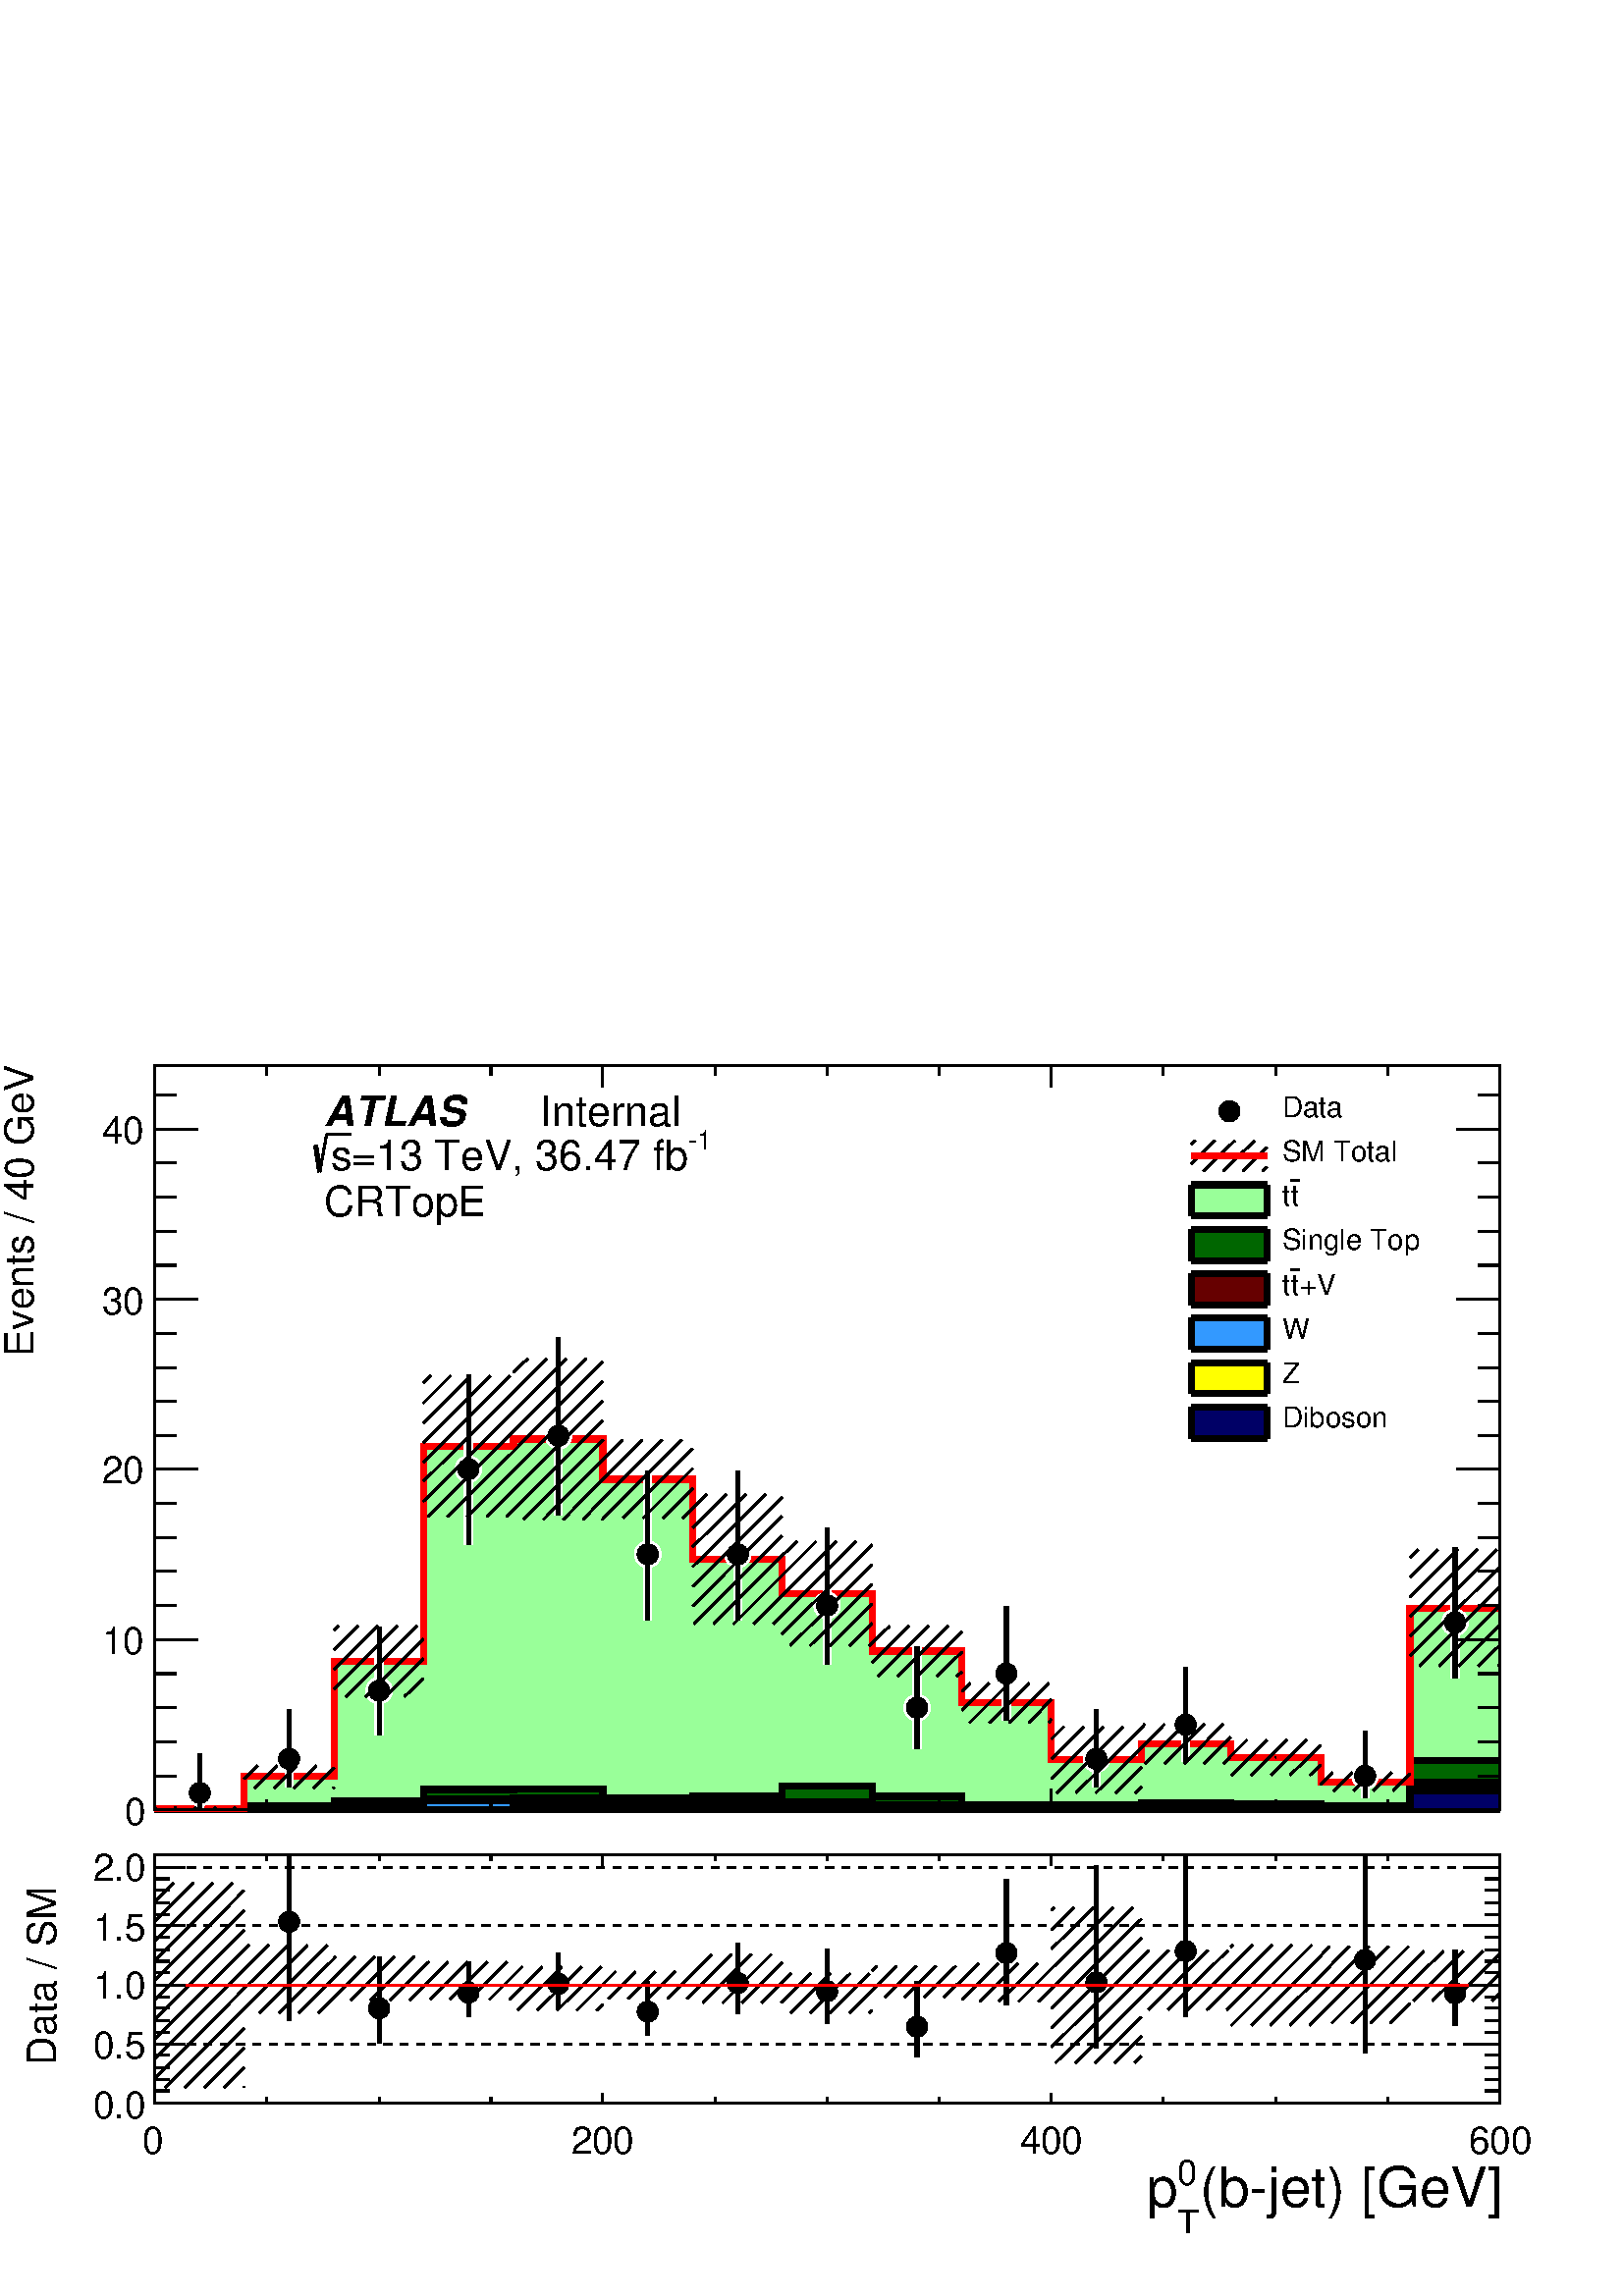 %!PS-Adobe-2.0 EPSF-2.0
%%BoundingBox:  0 0 567 466
%%DocumentNeededResources: ProcSet (FontSetInit)
%%EndComments
%%BeginProlog
80 dict begin
/s {stroke} def /l {lineto} def /m {moveto} def /t {translate} def
/r {rotate} def /rl {roll}  def /R {repeat} def
/d {rlineto} def /rm {rmoveto} def /gr {grestore} def /f {eofill} def
/c {setrgbcolor} def /black {0 setgray} def /sd {setdash} def
/cl {closepath} def /sf {scalefont setfont} def /lw {setlinewidth} def
/box {m dup 0 exch d exch 0 d 0 exch neg d cl} def
/NC{systemdict begin initclip end}def/C{NC box clip newpath}def
/bl {box s} def /bf {gsave box gsave f grestore 1 lw [] 0 sd s grestore} def /Y { 0 exch d} def /X { 0 d} def 
/K {{pop pop 0 moveto} exch kshow} bind def
/ita {/ang 15 def gsave [1 0 ang dup sin exch cos div 1 0 0] concat} def 
/mp {newpath /y exch def /x exch def} def
/side {[w .77 mul w .23 mul] .385 w mul sd w 0 l currentpoint t -144 r} def
/mr {mp x y w2 0 360 arc} def /m24 {mr s} def /m20 {mr f} def
/mb {mp x y w2 add m w2 neg 0 d 0 w neg d w 0 d 0 w d cl} def
/mt {mp x y w2 add m w2 neg w neg d w 0 d cl} def
/m21 {mb f} def /m25 {mb s} def /m22 {mt f} def /m26{mt s} def
/m23 {mp x y w2 sub m w2 w d w neg 0 d cl f} def
/m27 {mp x y w2 add m w3 neg w2 neg d w3 w2 neg d w3 w2 d cl s} def
/m28 {mp x w2 sub y w2 sub w3 add m w3 0 d  0 w3 neg d w3 0 d 0 w3 d w3 0 d  0 w3 d w3 neg 0 d 0 w3 d w3 neg 0 d 0 w3 neg d w3 neg 0 d cl s } def
/m29 {mp gsave x w2 sub y w2 add w3 sub m currentpoint t 4 {side} repeat cl fill gr} def
/m30 {mp gsave x w2 sub y w2 add w3 sub m currentpoint t 4 {side} repeat cl s gr} def
/m31 {mp x y w2 sub m 0 w d x w2 sub y m w 0 d x w2 sub y w2 add m w w neg d x w2 sub y w2 sub m w w d s} def
/m32 {mp x y w2 sub m w2 w d w neg 0 d cl s} def
/m33 {mp x y w2 add m w3 neg w2 neg d w3 w2 neg d w3 w2 d cl f} def
/m34 {mp x w2 sub y w2 sub w3 add m w3 0 d  0 w3 neg d w3 0 d 0 w3 d w3 0 d  0 w3 d w3 neg 0 d 0 w3 d w3 neg 0 d 0 w3 neg d w3 neg 0 d cl f } def
/m2 {mp x y w2 sub m 0 w d x w2 sub y m w 0 d s} def
/m5 {mp x w2 sub y w2 sub m w w d x w2 sub y w2 add m w w neg d s} def
%%IncludeResource: ProcSet (FontSetInit)
%%IncludeResource: font Times-Roman
%%IncludeResource: font Times-Italic
%%IncludeResource: font Times-Bold
%%IncludeResource: font Times-BoldItalic
%%IncludeResource: font Helvetica
%%IncludeResource: font Helvetica-Oblique
%%IncludeResource: font Helvetica-Bold
%%IncludeResource: font Helvetica-BoldOblique
%%IncludeResource: font Courier
%%IncludeResource: font Courier-Oblique
%%IncludeResource: font Courier-Bold
%%IncludeResource: font Courier-BoldOblique
%%IncludeResource: font Symbol
%%IncludeResource: font ZapfDingbats
/reEncode {exch findfont dup length dict begin {1 index /FID eq  {pop pop} {def} ifelse } forall /Encoding exch def currentdict end dup /FontName get exch definefont pop } def [/Times-Bold /Times-Italic /Times-BoldItalic /Helvetica /Helvetica-Oblique
 /Helvetica-Bold /Helvetica-BoldOblique /Courier /Courier-Oblique /Courier-Bold /Courier-BoldOblique /Times-Roman /AvantGarde-Book /AvantGarde-BookOblique /AvantGarde-Demi /AvantGarde-DemiOblique /Bookman-Demi /Bookman-DemiItalic /Bookman-Light
 /Bookman-LightItalic /Helvetica-Narrow /Helvetica-Narrow-Bold /Helvetica-Narrow-BoldOblique /Helvetica-Narrow-Oblique /NewCenturySchlbk-Roman /NewCenturySchlbk-Bold /NewCenturySchlbk-BoldItalic /NewCenturySchlbk-Italic /Palatino-Bold
 /Palatino-BoldItalic /Palatino-Italic /Palatino-Roman ] {ISOLatin1Encoding reEncode } forall
%%EndProlog
%%BeginSetup
%%EndSetup
newpath  gsave  .25 .25 scale  gsave  0 0 t black[  ] 0 sd 3 lw 1 1 1 c 2268 1864 0 0 bf black 1 1 1 c 2268 1174 0 690 bf black 1 1 1 c 1973 1092 227 713 bf black 1973 1092 227 713 bl 1 1 1 c 1973 1092 227 713 bf black 1973 1092 227 713 bl 9 lw 1 1 1
 c black 227 713 m 1973 X s 3 lw 227 713 m 1973 X s
 gsave  2268 1174 0 690 C 1883.25 576.704 t 0 r /Helvetica findfont 58.706 sf 0 0 m (\(b\255jet\) [GeV]) show NC gr 
 gsave  2268 1174 0 690 C 1857.18 599.511 t 0 r /Helvetica findfont 39.138 sf 0 0 m (0) show NC gr 
 gsave  2268 1174 0 690 C 1857.18 547.38 t 0 r /Helvetica findfont 39.138 sf 0 0 m (T) show NC gr 
 gsave  2268 1174 0 690 C 1824.6 576.704 t 0 r /Helvetica findfont 58.706 sf 0 0 m (p) show NC gr  227 744 m -31 Y s 391 728 m -15 Y s 556 728 m -15 Y s 720 728 m -15 Y s 884 744 m -31 Y s 1049 728 m -15 Y s 1213 728 m -15 Y s 1378 728 m -15 Y s
 1542 744 m -31 Y s 1706 728 m -15 Y s 1871 728 m -15 Y s 2035 728 m -15 Y s 2200 744 m -31 Y s 227 1805 m 1973 X s 227 1774 m 31 Y s 391 1790 m 15 Y s 556 1790 m 15 Y s 720 1790 m 15 Y s 884 1774 m 31 Y s 1049 1790 m 15 Y s 1213 1790 m 15 Y s 1378
 1790 m 15 Y s 1542 1774 m 31 Y s 1706 1790 m 15 Y s 1871 1790 m 15 Y s 2035 1790 m 15 Y s 2200 1774 m 31 Y s 227 713 m 1092 Y s
 gsave  2268 1174 0 690 C 48.873 1378.22 t 90 r /Helvetica findfont 58.706 sf 0 0 m (Events / 40 GeV) show NC gr  290 713 m -63 X s 258 763 m -31 X s 258 813 m -31 X s 258 863 m -31 X s 258 913 m -31 X s 290 963 m -63 X s 258 1013 m -31 X s 258
 1063 m -31 X s 258 1113 m -31 X s 258 1163 m -31 X s 290 1213 m -63 X s 258 1262 m -31 X s 258 1312 m -31 X s 258 1362 m -31 X s 258 1412 m -31 X s 290 1462 m -63 X s 258 1512 m -31 X s 258 1562 m -31 X s 258 1612 m -31 X s 258 1662 m -31 X s 290
 1712 m -63 X s 290 1712 m -63 X s 258 1762 m -31 X s
 gsave  2268 1174 0 690 C 182.46 690.741 t 0 r /Helvetica findfont 55.445 sf 0 0 m (0) show NC gr 
 gsave  2268 1174 0 690 C 149.878 941.624 t 0 r /Helvetica findfont 55.445 sf 0 0 m (10) show NC gr 
 gsave  2268 1174 0 690 C 149.878 1192.51 t 0 r /Helvetica findfont 55.445 sf 0 0 m (20) show NC gr 
 gsave  2268 1174 0 690 C 149.878 1440.13 t 0 r /Helvetica findfont 55.445 sf 0 0 m (30) show NC gr 
 gsave  2268 1174 0 690 C 149.878 1691.01 t 0 r /Helvetica findfont 55.445 sf 0 0 m (40) show NC gr  2200 713 m 1092 Y s 2136 713 m 64 X s 2168 763 m 32 X s 2168 813 m 32 X s 2168 863 m 32 X s 2168 913 m 32 X s 2136 963 m 64 X s 2168 1013 m 32 X s
 2168 1063 m 32 X s 2168 1113 m 32 X s 2168 1163 m 32 X s 2136 1213 m 64 X s 2168 1262 m 32 X s 2168 1312 m 32 X s 2168 1362 m 32 X s 2168 1412 m 32 X s 2136 1462 m 64 X s 2168 1512 m 32 X s 2168 1562 m 32 X s 2168 1612 m 32 X s 2168 1662 m 32 X s
 2136 1712 m 64 X s 2136 1712 m 64 X s 2168 1762 m 32 X s 9 lw 0.6 1 0.6 c 3 lw 227 713 m 2 Y 131 X 47 Y 132 X 169 Y 131 X 315 Y 132 X 11 Y 131 X -59 Y 132 X -117 Y 131 X -51 Y 132 X -84 Y 132 X -76 Y 131 X -83 Y 132 X 23 Y 131 X -20 Y 132 X -36 Y
 131 X 255 Y 132 X -296 Y f 9 lw black 0.6 1 0.6 c black 227 715 m 131 X 47 Y 132 X 169 Y 131 X 315 Y 132 X 11 Y 131 X -59 Y 132 X -117 Y 131 X -51 Y 132 X -84 Y 132 X -76 Y 131 X -83 Y 132 X 23 Y 131 X -20 Y 132 X -36 Y 131 X 255 Y 132 X s 0.999
 0.999 0.999 c 0 0.4 0 c 3 lw 0.999 0.999 0.999 c 227 713 m 1 Y 131 X 5 Y 132 X 8 Y 131 X 16 Y 132 X 1 Y 131 X -13 Y 132 X 2 Y 131 X 15 Y 132 X -15 Y 132 X -12 Y 263 X 3 Y 131 X -2 Y 132 X -3 Y 131 X 66 Y 132 X -72 Y f 9 lw black 0.999 0.999 0.999 c
 black 227 714 m 131 X 5 Y 132 X 8 Y 131 X 16 Y 132 X 1 Y 131 X -13 Y 132 X 2 Y 131 X 15 Y 132 X -15 Y 132 X -12 Y 263 X 3 Y 131 X -2 Y 132 X -3 Y 131 X 66 Y 132 X s 1 1 1 c 0 0.4 0 c black 227 714 m 131 X 5 Y 132 X 8 Y 131 X 16 Y 132 X 1 Y 131 X -13
 Y 132 X 2 Y 131 X 15 Y 132 X -15 Y 132 X -12 Y 263 X 3 Y 131 X -2 Y 132 X -3 Y 131 X 66 Y 132 X s 0 0.4 0 c 3 lw 227 713 m 1 Y 131 X 5 Y 132 X 8 Y 131 X 16 Y 132 X 1 Y 131 X -13 Y 132 X 2 Y 131 X 15 Y 132 X -15 Y 132 X -12 Y 263 X 3 Y 131 X -2 Y 132
 X -3 Y 131 X 66 Y 132 X -72 Y f 9 lw black 0 0.4 0 c black 227 714 m 131 X 5 Y 132 X 8 Y 131 X 16 Y 132 X 1 Y 131 X -13 Y 132 X 2 Y 131 X 15 Y 132 X -15 Y 132 X -12 Y 263 X 3 Y 131 X -2 Y 132 X -3 Y 131 X 66 Y 132 X s 0.999 0.999 0.999 c 0.4 0 0 c 3
 lw 0.999 0.999 0.999 c 227 713 m 1 Y 131 X 5 Y 132 X -2 Y 131 X 12 Y 132 X 2 Y 131 X -8 Y 132 X -1 Y 131 X 3 Y 132 X -5 Y 132 X -3 Y 263 X -1 Y 131 X 3 Y 132 X -4 Y 131 X 38 Y 132 X -40 Y f 9 lw black 0.999 0.999 0.999 c black 227 714 m 131 X 5 Y
 132 X -2 Y 131 X 12 Y 132 X 2 Y 131 X -8 Y 132 X -1 Y 131 X 3 Y 132 X -5 Y 132 X -3 Y 263 X -1 Y 131 X 3 Y 132 X -4 Y 131 X 38 Y 132 X s 1 1 1 c 0.4 0 0 c black 227 714 m 131 X 5 Y 132 X -2 Y 131 X 12 Y 132 X 2 Y 131 X -8 Y 132 X -1 Y 131 X 3 Y 132
 X -5 Y 132 X -3 Y 263 X -1 Y 131 X 3 Y 132 X -4 Y 131 X 38 Y 132 X s 0.4 0 0 c 3 lw 227 713 m 1 Y 131 X 5 Y 132 X -2 Y 131 X 12 Y 132 X 2 Y 131 X -8 Y 132 X -1 Y 131 X 3 Y 132 X -5 Y 132 X -3 Y 263 X -1 Y 131 X 3 Y 132 X -4 Y 131 X 38 Y 132 X -40 Y
 f 9 lw black 0.4 0 0 c black 227 714 m 131 X 5 Y 132 X -2 Y 131 X 12 Y 132 X 2 Y 131 X -8 Y 132 X -1 Y 131 X 3 Y 132 X -5 Y 132 X -3 Y 263 X -1 Y 131 X 3 Y 132 X -4 Y 131 X 38 Y 132 X s 0.999 0.999 0.999 c 0.2 0.6 1 c 3 lw 0.999 0.999 0.999 c 227
 713 m 1 Y 131 X 3 Y 132 X -1 Y 131 X 10 Y 132 X -2 Y 131 X -5 Y 263 X 1 Y 132 X -3 Y 132 X -2 Y 263 X 1 Y 131 X 2 Y 132 X -4 Y 131 X 35 Y 132 X -36 Y f 9 lw black 0.999 0.999 0.999 c black 227 714 m 131 X 3 Y 132 X -1 Y 131 X 10 Y 132 X -2 Y 131 X
 -5 Y 263 X 1 Y 132 X -3 Y 132 X -2 Y 263 X 1 Y 131 X 2 Y 132 X -4 Y 131 X 35 Y 132 X s 1 1 1 c 0.2 0.6 1 c black 227 714 m 131 X 3 Y 132 X -1 Y 131 X 10 Y 132 X -2 Y 131 X -5 Y 263 X 1 Y 132 X -3 Y 132 X -2 Y 263 X 1 Y 131 X 2 Y 132 X -4 Y 131 X 35
 Y 132 X s 0.2 0.6 1 c 3 lw 227 713 m 1 Y 131 X 3 Y 132 X -1 Y 131 X 10 Y 132 X -2 Y 131 X -5 Y 263 X 1 Y 132 X -3 Y 132 X -2 Y 263 X 1 Y 131 X 2 Y 132 X -4 Y 131 X 35 Y 132 X -36 Y f 9 lw black 0.2 0.6 1 c black 227 714 m 131 X 3 Y 132 X -1 Y 131 X
 10 Y 132 X -2 Y 131 X -5 Y 263 X 1 Y 132 X -3 Y 132 X -2 Y 263 X 1 Y 131 X 2 Y 132 X -4 Y 131 X 35 Y 132 X s 0.999 0.999 0.999 c 1 1 0 c 3 lw 0.999 0.999 0.999 c 227 713 m 526 X 4 Y 131 X -4 Y 1184 X 29 Y 132 X -29 Y f 9 lw black 0.999 0.999 0.999 c
 black 227 713 m 526 X 4 Y 131 X -4 Y 1184 X 29 Y 132 X s 1 1 1 c 1 1 0 c black 227 713 m 526 X 4 Y 131 X -4 Y 1184 X 29 Y 132 X s 1 1 0 c 3 lw 227 713 m 526 X 4 Y 131 X -4 Y 1184 X 29 Y 132 X -29 Y f 9 lw black 1 1 0 c black 227 713 m 526 X 4 Y 131
 X -4 Y 1184 X 29 Y 132 X s 0.999 0.999 0.999 c 0 0 0.4 c 3 lw 0.999 0.999 0.999 c 227 713 m 526 X 3 Y 131 X -3 Y 1184 X 28 Y 132 X -28 Y f 9 lw black 0.999 0.999 0.999 c black 227 713 m 526 X 3 Y 131 X -3 Y 1184 X 28 Y 132 X s 1 1 1 c 0 0 0.4 c
 black 227 713 m 526 X 3 Y 131 X -3 Y 1184 X 28 Y 132 X s 0 0 0.4 c 3 lw 227 713 m 526 X 3 Y 131 X -3 Y 1184 X 28 Y 132 X -28 Y f 9 lw black 0 0 0.4 c black 227 713 m 526 X 3 Y 131 X -3 Y 1184 X 28 Y 132 X s 3 lw 227 713 m 1973 X s 227 744 m -31 Y s
 391 728 m -15 Y s 556 728 m -15 Y s 720 728 m -15 Y s 884 744 m -31 Y s 1049 728 m -15 Y s 1213 728 m -15 Y s 1378 728 m -15 Y s 1542 744 m -31 Y s 1706 728 m -15 Y s 1871 728 m -15 Y s 2035 728 m -15 Y s 2200 744 m -31 Y s 227 1805 m 1973 X s 227
 1774 m 31 Y s 391 1790 m 15 Y s 556 1790 m 15 Y s 720 1790 m 15 Y s 884 1774 m 31 Y s 1049 1790 m 15 Y s 1213 1790 m 15 Y s 1378 1790 m 15 Y s 1542 1774 m 31 Y s 1706 1790 m 15 Y s 1871 1790 m 15 Y s 2035 1790 m 15 Y s 2200 1774 m 31 Y s 227 713 m
 1092 Y s 290 713 m -63 X s 258 763 m -31 X s 258 813 m -31 X s 258 863 m -31 X s 258 913 m -31 X s 290 963 m -63 X s 258 1013 m -31 X s 258 1063 m -31 X s 258 1113 m -31 X s 258 1163 m -31 X s 290 1213 m -63 X s 258 1262 m -31 X s 258 1312 m -31 X s
 258 1362 m -31 X s 258 1412 m -31 X s 290 1462 m -63 X s 258 1512 m -31 X s 258 1562 m -31 X s 258 1612 m -31 X s 258 1662 m -31 X s 290 1712 m -63 X s 290 1712 m -63 X s 258 1762 m -31 X s 2200 713 m 1092 Y s 2136 713 m 64 X s 2168 763 m 32 X s
 2168 813 m 32 X s 2168 863 m 32 X s 2168 913 m 32 X s 2136 963 m 64 X s 2168 1013 m 32 X s 2168 1063 m 32 X s 2168 1113 m 32 X s 2168 1163 m 32 X s 2136 1213 m 64 X s 2168 1262 m 32 X s 2168 1312 m 32 X s 2168 1362 m 32 X s 2168 1412 m 32 X s 2136
 1462 m 64 X s 2168 1512 m 32 X s 2168 1562 m 32 X s 2168 1612 m 32 X s 2168 1662 m 32 X s 2136 1712 m 64 X s 2136 1712 m 64 X s 2168 1762 m 32 X s 1 0 0 c 9 lw 1 1 1 c black 1 0 0 c 227 715 m 131 X 47 Y 132 X 169 Y 131 X 315 Y 132 X 11 Y 131 X -59 Y
 132 X -117 Y 131 X -51 Y 132 X -84 Y 132 X -76 Y 131 X -83 Y 132 X 23 Y 131 X -20 Y 132 X -36 Y 131 X 255 Y 132 X s 1 1 1 c 12 lw 293 738 m 57 Y s 293 738 m -21 Y s 424 788 m 73 Y s 424 788 m -41 Y s 556 888 m 94 Y s 556 888 m -65 Y s 687 1213 m 138
 Y s 687 1213 m -111 Y s 819 1262 m 144 Y s 819 1262 m -116 Y s 950 1088 m 123 Y s 950 1088 m -96 Y s 1082 1088 m 123 Y s 1082 1088 m -96 Y s 1213 1013 m 114 Y s 1213 1013 m -86 Y s 1345 863 m 89 Y s 1345 863 m -60 Y s 1476 913 m 98 Y s 1476 913 m
 -69 Y s 1608 788 m 73 Y s 1608 788 m -41 Y s 1739 838 m 84 Y s 1739 838 m -54 Y s 2002 763 m 66 Y s 2002 763 m -32 Y s 2134 988 m 110 Y s 2134 988 m -82 Y s black 1 1 1 c 3 lw /w 39 def /w2 {w 2 div} def /w3 {w 3 div} def 293 738 424 788 556 888 687
 1213 819 1262 950 1088 1082 1088 1213 1013 1345 863 1476 913 1608 788 1739 838 12 { m20} R 12 lw 3 lw 2002 763 2134 988 2 { m20} R 12 lw black 6 lw 293 738 m 57 Y s 293 738 m -21 Y s 424 788 m 73 Y s 424 788 m -41 Y s 556 888 m 94 Y s 556 888 m -65
 Y s 687 1213 m 138 Y s 687 1213 m -111 Y s 819 1262 m 144 Y s 819 1262 m -116 Y s 950 1088 m 123 Y s 950 1088 m -96 Y s 1082 1088 m 123 Y s 1082 1088 m -96 Y s 1213 1013 m 114 Y s 1213 1013 m -86 Y s 1345 863 m 89 Y s 1345 863 m -60 Y s 1476 913 m
 98 Y s 1476 913 m -69 Y s 1608 788 m 73 Y s 1608 788 m -41 Y s 1739 838 m 84 Y s 1739 838 m -54 Y s 2002 763 m 66 Y s 2002 763 m -32 Y s 2134 988 m 110 Y s 2134 988 m -82 Y s 3 lw /w 31 def /w2 {w 2 div} def /w3 {w 3 div} def 293 738 424 788 556 888
 687 1213 819 1262 950 1088 1082 1088 1213 1013 1345 863 1476 913 1608 788 1739 838 12 { m20} R 6 lw 3 lw 2002 763 2134 988 2 { m20} R 6 lw 1 0 0 c 9 lw black 3 lw 345 717 m -4 -4 d s 316 717 m -4 -4 d s 287 717 m -3 -4 d s 258 717 m -3 -4 d s 229
 717 m -2 -3 d s 9 lw 1 0 0 c 3 lw black /w 2 def /w2 {w 2 div} def /w3 {w 3 div} def 293 715 m20 9 lw 3 lw 490 746 m -1 -1 d s 490 775 m -30 -30 d s 464 778 m -33 -33 d s 435 778 m -33 -33 d s 406 778 m -33 -33 d s 378 778 m -20 -19 d s 9 lw 1 0 0 c
 3 lw black 424 762 m20 9 lw 3 lw 621 906 m -28 -27 d s 621 935 m -56 -56 d s 621 964 m -85 -85 d s 612 983 m -105 -104 d s 583 983 m -93 -93 d s 554 983 m -64 -64 d s 525 983 m -35 -35 d s 496 983 m -6 -6 d s 9 lw 1 0 0 c 3 lw black 556 931 m20 9 lw
 3 lw 753 1153 m -10 -10 d s 753 1182 m -39 -39 d s 753 1211 m -68 -68 d s 753 1239 m -97 -96 d s 753 1268 m -125 -125 d s 753 1297 m -132 -131 d s 753 1326 m -132 -131 d s 748 1350 m -127 -127 d s 719 1350 m -98 -98 d s 690 1350 m -69 -69 d s 661
 1350 m -40 -40 d s 632 1350 m -11 -11 d s 9 lw 1 0 0 c 3 lw black 687 1246 m20 9 lw 3 lw 884 1140 m -1 Y s 884 1169 m -29 -30 d s 884 1198 m -58 -59 d s 884 1227 m -87 -88 d s 884 1255 m -116 -116 d s 884 1284 m -131 -131 d s 884 1313 m -131 -131 d
 s 884 1342 m -131 -131 d s 884 1371 m -131 -132 d s 860 1375 m -107 -107 d s 831 1375 m -78 -78 d s 802 1375 m -49 -49 d s 774 1375 m -21 -20 d s 9 lw 1 0 0 c 3 lw black 819 1257 m20 9 lw 3 lw 1016 1156 m -15 -15 d s 1016 1185 m -44 -44 d s 1016
 1214 m -73 -73 d s 1016 1243 m -102 -102 d s 1000 1256 m -115 -115 d s 971 1256 m -87 -87 d s 942 1256 m -58 -58 d s 913 1256 m -29 -29 d s 885 1256 m -1 -1 d s 9 lw 1 0 0 c 3 lw black 950 1198 m20 9 lw 3 lw 1147 999 m -13 -13 d s 1147 1028 m -42
 -42 d s 1147 1057 m -71 -71 d s 1147 1086 m -100 -100 d s 1147 1115 m -129 -129 d s 1147 1144 m -131 -132 d s 1147 1172 m -131 -131 d s 1123 1176 m -107 -106 d s 1094 1176 m -78 -77 d s 1065 1176 m -49 -49 d s 1036 1176 m -20 -20 d s 9 lw 1 0 0 c 3
 lw black 1082 1081 m20 9 lw 3 lw 1279 958 m -4 -4 d s 1279 987 m -33 -33 d s 1279 1015 m -62 -61 d s 1279 1044 m -91 -90 d s 1279 1073 m -120 -119 d s 1279 1102 m -132 -131 d s 1255 1107 m -108 -108 d s 1226 1107 m -79 -79 d s 1197 1107 m -50 -50 d
 s 1169 1107 m -22 -21 d s 9 lw 1 0 0 c 3 lw black 1213 1030 m20 9 lw 3 lw 1411 916 m -8 -7 d s 1411 945 m -37 -36 d s 1411 974 m -66 -65 d s 1391 983 m -74 -74 d s 1362 983 m -74 -74 d s 1333 983 m -54 -54 d s 1305 983 m -26 -25 d s 9 lw 1 0 0 c 3
 lw black 1345 946 m20 9 lw 3 lw 1542 846 m -4 -5 d s 1542 875 m -33 -34 d s 1538 899 m -58 -58 d s 1509 899 m -58 -58 d s 1480 899 m -58 -58 d s 1451 899 m -40 -40 d s 1423 899 m -12 -12 d s 9 lw 1 0 0 c 3 lw black 1476 870 m20 9 lw 3 lw 1674 747 m
 -9 -9 d s 1674 776 m -38 -38 d s 1674 804 m -67 -66 d s 1674 833 m -96 -95 d s 1647 835 m -97 -97 d s 1618 835 m -76 -76 d s 1589 835 m -47 -47 d s 1560 835 m -18 -18 d s 9 lw 1 0 0 c 3 lw black 1608 787 m20 9 lw 3 lw 1805 792 m -10 -11 d s 1805 820
 m -39 -39 d s 1794 839 m -57 -58 d s 1766 839 m -58 -58 d s 1737 839 m -58 -58 d s 1708 839 m -34 -35 d s 1679 839 m -5 -6 d s 9 lw 1 0 0 c 3 lw black 1739 810 m20 9 lw 3 lw 1937 779 m -16 -15 d s 1937 808 m -45 -44 d s 1916 816 m -52 -52 d s 1887
 816 m -52 -52 d s 1858 816 m -52 -52 d s 1829 816 m -24 -24 d s 9 lw 1 0 0 c 3 lw black 1871 790 m20 9 lw 3 lw 2068 766 m -25 -25 d s 2041 768 m -27 -27 d s 2012 768 m -27 -27 d s 1983 768 m -27 -27 d s 1954 768 m -17 -18 d s 9 lw 1 0 0 c 3 lw black
 2002 754 m20 9 lw 3 lw 2200 926 m -3 -2 d s 2200 955 m -32 -31 d s 2200 984 m -61 -60 d s 2200 1013 m -89 -89 d s 2200 1041 m -118 -117 d s 2200 1070 m -132 -131 d s 2195 1095 m -127 -127 d s 2167 1095 m -99 -98 d s 2138 1095 m -70 -70 d s 2109 1095
 m -41 -41 d s 2080 1095 m -12 -12 d s 9 lw 1 0 0 c 3 lw black 2134 1009 m20 9 lw 3 lw 227 713 m 1973 X s 227 744 m -31 Y s 391 728 m -15 Y s 556 728 m -15 Y s 720 728 m -15 Y s 884 744 m -31 Y s 1049 728 m -15 Y s 1213 728 m -15 Y s 1378 728 m -15 Y
 s 1542 744 m -31 Y s 1706 728 m -15 Y s 1871 728 m -15 Y s 2035 728 m -15 Y s 2200 744 m -31 Y s 227 1805 m 1973 X s 227 1774 m 31 Y s 391 1790 m 15 Y s 556 1790 m 15 Y s 720 1790 m 15 Y s 884 1774 m 31 Y s 1049 1790 m 15 Y s 1213 1790 m 15 Y s 1378
 1790 m 15 Y s 1542 1774 m 31 Y s 1706 1790 m 15 Y s 1871 1790 m 15 Y s 2035 1790 m 15 Y s 2200 1774 m 31 Y s 227 713 m 1092 Y s 290 713 m -63 X s 258 763 m -31 X s 258 813 m -31 X s 258 863 m -31 X s 258 913 m -31 X s 290 963 m -63 X s 258 1013 m
 -31 X s 258 1063 m -31 X s 258 1113 m -31 X s 258 1163 m -31 X s 290 1213 m -63 X s 258 1262 m -31 X s 258 1312 m -31 X s 258 1362 m -31 X s 258 1412 m -31 X s 290 1462 m -63 X s 258 1512 m -31 X s 258 1562 m -31 X s 258 1612 m -31 X s 258 1662 m
 -31 X s 290 1712 m -63 X s 290 1712 m -63 X s 258 1762 m -31 X s 2200 713 m 1092 Y s 2136 713 m 64 X s 2168 763 m 32 X s 2168 813 m 32 X s 2168 863 m 32 X s 2168 913 m 32 X s 2136 963 m 64 X s 2168 1013 m 32 X s 2168 1063 m 32 X s 2168 1113 m 32 X s
 2168 1163 m 32 X s 2136 1213 m 64 X s 2168 1262 m 32 X s 2168 1312 m 32 X s 2168 1362 m 32 X s 2168 1412 m 32 X s 2136 1462 m 64 X s 2168 1512 m 32 X s 2168 1562 m 32 X s 2168 1612 m 32 X s 2168 1662 m 32 X s 2136 1712 m 64 X s 2136 1712 m 64 X s
 2168 1762 m 32 X s
 gsave  2268 1864 0 0 C 1879.99 1730.11 t 0 r /Helvetica findfont 42.357 sf 0 0 m (Data) show NC gr  /w 31 def /w2 {w 2 div} def /w3 {w 3 div} def 1803 1738 m20
 gsave  2268 1864 0 0 C 1879.99 1664.95 t 0 r /Helvetica findfont 42.357 sf 0 0 m (SM Total) show NC gr  1858 1656 m -6 -6 d s 1858 1685 m -35 -35 d s 1840 1695 m -46 -45 d s 1811 1695 m -46 -45 d s 1782 1695 m -35 -34 d s 1753 1695 m -6 -5 d s 1 0
 0 c 9 lw 1747 1673 m 111 X s black
 gsave  2268 1864 0 0 C 1893.02 1599.78 t 0 r /Helvetica findfont 42.357 sf 0 0 m (t) show NC gr  3 lw 1893 1636 m 13 X s
 gsave  2268 1864 0 0 C 1879.99 1599.78 t 0 r /Helvetica findfont 42.357 sf 0 0 m (t) show NC gr  0.6 1 0.6 c 1747 1585 m 111 X 45 Y -111 X f black 9 lw 1747 1630 m 111 X s 1747 1585 m 111 X s 1858 1585 m 45 Y s 1747 1585 m 45 Y s
 gsave  2268 1864 0 0 C 1879.99 1534.62 t 0 r /Helvetica findfont 42.357 sf 0 0 m (Single Top) show NC gr  0 0.4 0 c 3 lw 1747 1519 m 111 X 46 Y -111 X f 9 lw black 1747 1565 m 111 X s 1747 1519 m 111 X s 1858 1519 m 46 Y s 1747 1519 m 46 Y s
 gsave  2268 1864 0 0 C 1906.05 1469.45 t 0 r /Helvetica findfont 42.357 sf 0 0 m (+V) show NC gr 
 gsave  2268 1864 0 0 C 1893.02 1469.45 t 0 r /Helvetica findfont 42.357 sf 0 0 m (t) show NC gr  3 lw 1893 1505 m 13 X s
 gsave  2268 1864 0 0 C 1879.99 1469.45 t 0 r /Helvetica findfont 42.357 sf 0 0 m (t) show NC gr  0.4 0 0 c 1747 1454 m 111 X 46 Y -111 X f black 9 lw 1747 1500 m 111 X s 1747 1454 m 111 X s 1858 1454 m 46 Y s 1747 1454 m 46 Y s
 gsave  2268 1864 0 0 C 1879.99 1404.29 t 0 r /Helvetica findfont 42.357 sf 0 0 m (W) show NC gr  0.2 0.6 1 c 3 lw 1747 1389 m 111 X 46 Y -111 X f 9 lw black 1747 1435 m 111 X s 1747 1389 m 111 X s 1858 1389 m 46 Y s 1747 1389 m 46 Y s
 gsave  2268 1864 0 0 C 1879.99 1339.13 t 0 r /Helvetica findfont 42.357 sf 0 0 m (Z) show NC gr  1 1 0 c 3 lw 1747 1324 m 111 X 45 Y -111 X f 9 lw black 1747 1369 m 111 X s 1747 1324 m 111 X s 1858 1324 m 45 Y s 1747 1324 m 45 Y s
 gsave  2268 1864 0 0 C 1879.99 1273.96 t 0 r /Helvetica findfont 42.357 sf 0 0 m (Diboson) show NC gr  0 0 0.4 c 3 lw 1747 1258 m 111 X 46 Y -111 X f 9 lw black 1747 1304 m 111 X s 1747 1258 m 111 X s 1858 1258 m 46 Y s 1747 1258 m 46 Y s
 gsave  2268 1864 0 0 C 475.699 1717.08 t 0 r /Helvetica-BoldOblique findfont 61.906 sf 0 0 m (ATLAS) show NC gr 
 gsave  2268 1864 0 0 C 791.746 1717.08 t 0 r /Helvetica findfont 61.906 sf 0 0 m (Internal) show NC gr 
 gsave  2268 1864 0 0 C 1010.05 1681.24 t 0 r /Helvetica findfont 39.099 sf 0 0 m (\2551) show NC gr 
 gsave  2268 1864 0 0 C 514.798 1651.91 t 0 r /Helvetica findfont 61.906 sf 0 0 m (=13 TeV, 36.47 fb) show NC gr 
 gsave  2268 1864 0 0 C 485.474 1651.91 t 0 r /Helvetica findfont 61.906 sf 0 0 m (s) show NC gr  6 lw 463 1688 m 6 -39 d s 3 lw 469 1649 m 10 55 d s 479 1704 m 36 X s
 gsave  2268 1864 0 0 C 475.699 1583.49 t 0 r /Helvetica findfont 61.906 sf 0 0 m (CRTopE) show NC gr  1 1 1 c 2268 559 0 93 bf black 1 1 1 c 1973 364 227 283 bf black 1973 364 227 283 bl 1 1 1 c 1973 364 227 283 bf black 1973 364 227 283 bl 227 283
 m 1973 X s
 gsave  2268 559 0 93 C 1759.44 130.329 t 0 r /Helvetica findfont 81.741 sf 0 0 m (\(b\255jet\) [GeV]) show NC gr 
 gsave  2268 559 0 93 C 1726.85 162.911 t 0 r /Helvetica findfont 52.314 sf 0 0 m (0) show NC gr 
 gsave  2268 559 0 93 C 1726.85 87.972 t 0 r /Helvetica findfont 52.314 sf 0 0 m (T) show NC gr 
 gsave  2268 559 0 93 C 1681.24 130.329 t 0 r /Helvetica findfont 81.741 sf 0 0 m (p) show NC gr  227 298 m -15 Y s 391 291 m -8 Y s 556 291 m -8 Y s 720 291 m -8 Y s 884 298 m -15 Y s 1049 291 m -8 Y s 1213 291 m -8 Y s 1378 291 m -8 Y s 1542 298 m
 -15 Y s 1706 291 m -8 Y s 1871 291 m -8 Y s 2035 291 m -8 Y s 2200 298 m -15 Y s
 gsave  2268 559 0 93 C 208.526 208.526 t 0 r /Helvetica findfont 55.584 sf 0 0 m (0) show NC gr 
 gsave  2268 559 0 93 C 837.361 208.526 t 0 r /Helvetica findfont 55.584 sf 0 0 m (200) show NC gr 
 gsave  2268 559 0 93 C 1495.52 208.526 t 0 r /Helvetica findfont 55.584 sf 0 0 m (400) show NC gr 
 gsave  2268 559 0 93 C 2153.68 208.526 t 0 r /Helvetica findfont 55.584 sf 0 0 m (600) show NC gr  227 647 m 1973 X s 227 632 m 15 Y s 391 639 m 8 Y s 556 639 m 8 Y s 720 639 m 8 Y s 884 632 m 15 Y s 1049 639 m 8 Y s 1213 639 m 8 Y s 1378 639 m 8 Y
 s 1542 632 m 15 Y s 1706 639 m 8 Y s 1871 639 m 8 Y s 2035 639 m 8 Y s 2200 632 m 15 Y s 227 283 m 364 Y s
 gsave  2268 559 0 93 C 81.455 338.854 t 90 r /Helvetica findfont 58.854 sf 0 0 m (Data / SM) show NC gr  271 283 m -44 X s 249 301 m -22 X s 249 318 m -22 X s 249 335 m -22 X s 249 353 m -22 X s 271 370 m -44 X s 249 387 m -22 X s 249 404 m -22 X
 s 249 422 m -22 X s 249 439 m -22 X s 271 456 m -44 X s 249 474 m -22 X s 249 491 m -22 X s 249 508 m -22 X s 249 526 m -22 X s 271 543 m -44 X s 249 560 m -22 X s 249 577 m -22 X s 249 595 m -22 X s 249 612 m -22 X s 271 629 m -44 X s 271 629 m -44
 X s 249 647 m -22 X s
 gsave  2268 559 0 93 C 136.845 260.657 t 0 r /Helvetica findfont 55.584 sf 0 0 m (0.0) show NC gr 
 gsave  2268 559 0 93 C 136.845 348.629 t 0 r /Helvetica findfont 55.584 sf 0 0 m (0.5) show NC gr 
 gsave  2268 559 0 93 C 136.845 436.601 t 0 r /Helvetica findfont 55.584 sf 0 0 m (1.0) show NC gr 
 gsave  2268 559 0 93 C 136.845 521.314 t 0 r /Helvetica findfont 55.584 sf 0 0 m (1.5) show NC gr 
 gsave  2268 559 0 93 C 136.845 609.286 t 0 r /Helvetica findfont 55.584 sf 0 0 m (2.0) show NC gr  2200 283 m 364 Y s 2155 283 m 45 X s 2178 301 m 22 X s 2178 318 m 22 X s 2178 335 m 22 X s 2178 353 m 22 X s 2155 370 m 45 X s 2178 387 m 22 X s 2178
 404 m 22 X s 2178 422 m 22 X s 2178 439 m 22 X s 2155 456 m 45 X s 2178 474 m 22 X s 2178 491 m 22 X s 2178 508 m 22 X s 2178 526 m 22 X s 2155 543 m 45 X s 2178 560 m 22 X s 2178 577 m 22 X s 2178 595 m 22 X s 2178 612 m 22 X s 2155 629 m 45 X s
 2155 629 m 45 X s 2178 647 m 22 X s 6 lw 3 lw 358 307 m -1 Y s 358 335 m -29 -29 d s 358 364 m -58 -58 d s 358 393 m -87 -87 d s 358 422 m -116 -116 d s 358 451 m -131 -132 d s 358 479 m -131 -131 d s 358 508 m -131 -131 d s 358 537 m -131 -131 d s
 358 566 m -131 -131 d s 358 595 m -131 -132 d s 341 606 m -114 -114 d s 312 606 m -85 -85 d s 284 606 m -57 -56 d s 255 606 m -28 -27 d s 6 lw 3 lw 490 438 m -23 -23 d s 490 467 m -52 -52 d s 490 495 m -81 -80 d s 480 515 m -100 -100 d s 451 515 m
 -93 -93 d s 423 515 m -65 -64 d s 394 515 m -36 -36 d s 365 515 m -7 -7 d s 6 lw 3 lw 621 454 m -20 -20 d s 621 483 m -49 -49 d s 608 498 m -65 -64 d s 579 498 m -65 -64 d s 550 498 m -60 -60 d s 521 498 m -31 -31 d s 492 498 m -2 -3 d s 6 lw 3 lw
 753 441 m -6 -6 d s 753 470 m -35 -35 d s 744 490 m -55 -55 d s 715 490 m -55 -55 d s 686 490 m -55 -55 d s 657 490 m -36 -36 d s 629 490 m -8 -7 d s 6 lw 3 lw 884 428 m -9 -9 d s 884 457 m -38 -38 d s 882 483 m -65 -64 d s 853 483 m -65 -64 d s 824
 483 m -65 -64 d s 795 483 m -42 -42 d s 766 483 m -13 -13 d s 6 lw 3 lw 1016 444 m -9 -8 d s 1016 473 m -37 -37 d s 990 476 m -40 -40 d s 961 476 m -40 -40 d s 932 476 m -40 -40 d s 903 476 m -19 -19 d s 6 lw 3 lw 1147 432 m -1 -2 d s 1147 460 m -30
 -30 d s 1147 489 m -59 -59 d s 1131 501 m -71 -71 d s 1102 501 m -71 -71 d s 1073 501 m -57 -57 d s 1044 501 m -28 -28 d s 6 lw 3 lw 1279 419 m -4 -4 d s 1279 448 m -33 -33 d s 1275 473 m -58 -58 d s 1247 473 m -59 -58 d s 1218 473 m -59 -58 d s
 1189 473 m -42 -41 d s 1160 473 m -13 -13 d s 6 lw 3 lw 1411 464 m -27 -26 d s 1402 484 m -47 -46 d s 1373 484 m -46 -46 d s 1344 484 m -46 -46 d s 1315 484 m -36 -36 d s 1286 484 m -7 -7 d s 6 lw 3 lw 1542 451 m -19 -19 d s 1542 480 m -48 -48 d s
 1522 488 m -57 -56 d s 1493 488 m -56 -56 d s 1464 488 m -53 -53 d s 1435 488 m -24 -24 d s 6 lw 3 lw 1674 352 m -10 -10 d s 1674 381 m -39 -39 d s 1674 409 m -68 -67 d s 1674 438 m -97 -96 d s 1674 467 m -126 -125 d s 1674 496 m -132 -131 d s 1674
 525 m -132 -132 d s 1674 553 m -132 -131 d s 1662 570 m -120 -119 d s 1633 570 m -91 -90 d s 1604 570 m -62 -61 d s 1575 570 m -33 -33 d s 1546 570 m -4 -4 d s 6 lw 3 lw 1805 425 m -6 -5 d s 1805 454 m -35 -34 d s 1805 483 m -63 -63 d s 1801 507 m
 -88 -87 d s 1772 507 m -88 -87 d s 1743 507 m -69 -69 d s 1714 507 m -40 -40 d s 1685 507 m -11 -11 d s 6 lw 3 lw 1937 413 m -16 -16 d s 1937 442 m -45 -45 d s 1937 470 m -74 -73 d s 1937 499 m -102 -102 d s 1924 515 m -118 -118 d s 1895 515 m -90
 -90 d s 1866 515 m -61 -61 d s 1837 515 m -32 -32 d s 1809 515 m -4 -3 d s 6 lw 3 lw 2068 429 m -29 -29 d s 2068 458 m -58 -58 d s 2068 486 m -86 -86 d s 2066 513 m -113 -113 d s 2037 513 m -100 -100 d s 2008 513 m -71 -71 d s 1979 513 m -42 -43 d s
 1950 513 m -13 -14 d s 6 lw 3 lw 2200 445 m -12 -12 d s 2200 474 m -41 -41 d s 2200 502 m -70 -69 d s 2175 506 m -74 -73 d s 2146 506 m -73 -73 d s 2117 506 m -49 -48 d s 2088 506 m -20 -20 d s 6 lw 424 549 m 98 Y s 424 549 m -145 Y s 556 422 m 75 Y
 s 556 422 m -51 Y s 687 445 m 45 Y s 687 445 m -36 Y s 819 458 m 46 Y s 819 458 m -37 Y s 950 417 m 44 Y s 950 417 m -34 Y s 1082 459 m 59 Y s 1082 459 m -45 Y s 1213 447 m 62 Y s 1213 447 m -47 Y s 1345 395 m 66 Y s 1345 395 m -45 Y s 1476 503 m
 108 Y s 1476 503 m -76 Y s 1608 460 m 171 Y s 1608 460 m -96 Y s 1739 506 m 141 Y s 1739 506 m -96 Y s 2002 493 m 154 Y s 2002 493 m -136 Y s 2134 444 m 64 Y s 2134 444 m -48 Y s 3 lw 424 549 556 422 687 445 819 458 950 417 1082 459 1213 447 1345
 395 1476 503 1608 460 1739 506 11 { m20} R 6 lw 3 lw 2002 493 2134 444 2 { m20} R 6 lw[  12 12 ] 0 sd 3 lw 227 370 m 1973 X s 1 0 0 c[  ] 0 sd 227 456 m 1973 X s black[  12 12 ] 0 sd 227 543 m 1973 X s 227 629 m 1973 X s[  ] 0 sd 227 283 m 1973 X s
 227 298 m -15 Y s 391 291 m -8 Y s 556 291 m -8 Y s 720 291 m -8 Y s 884 298 m -15 Y s 1049 291 m -8 Y s 1213 291 m -8 Y s 1378 291 m -8 Y s 1542 298 m -15 Y s 1706 291 m -8 Y s 1871 291 m -8 Y s 2035 291 m -8 Y s 2200 298 m -15 Y s 227 647 m 1973 X
 s 227 632 m 15 Y s 391 639 m 8 Y s 556 639 m 8 Y s 720 639 m 8 Y s 884 632 m 15 Y s 1049 639 m 8 Y s 1213 639 m 8 Y s 1378 639 m 8 Y s 1542 632 m 15 Y s 1706 639 m 8 Y s 1871 639 m 8 Y s 2035 639 m 8 Y s 2200 632 m 15 Y s 227 283 m 364 Y s 271 283 m
 -44 X s 249 301 m -22 X s 249 318 m -22 X s 249 335 m -22 X s 249 353 m -22 X s 271 370 m -44 X s 249 387 m -22 X s 249 404 m -22 X s 249 422 m -22 X s 249 439 m -22 X s 271 456 m -44 X s 249 474 m -22 X s 249 491 m -22 X s 249 508 m -22 X s 249 526
 m -22 X s 271 543 m -44 X s 249 560 m -22 X s 249 577 m -22 X s 249 595 m -22 X s 249 612 m -22 X s 271 629 m -44 X s 271 629 m -44 X s 249 647 m -22 X s 2200 283 m 364 Y s 2155 283 m 45 X s 2178 301 m 22 X s 2178 318 m 22 X s 2178 335 m 22 X s 2178
 353 m 22 X s 2155 370 m 45 X s 2178 387 m 22 X s 2178 404 m 22 X s 2178 422 m 22 X s 2178 439 m 22 X s 2155 456 m 45 X s 2178 474 m 22 X s 2178 491 m 22 X s 2178 508 m 22 X s 2178 526 m 22 X s 2155 543 m 45 X s 2178 560 m 22 X s 2178 577 m 22 X s
 2178 595 m 22 X s 2178 612 m 22 X s 2155 629 m 45 X s 2155 629 m 45 X s 2178 647 m 22 X s
 gr  gr showpage
end
%%EOF

